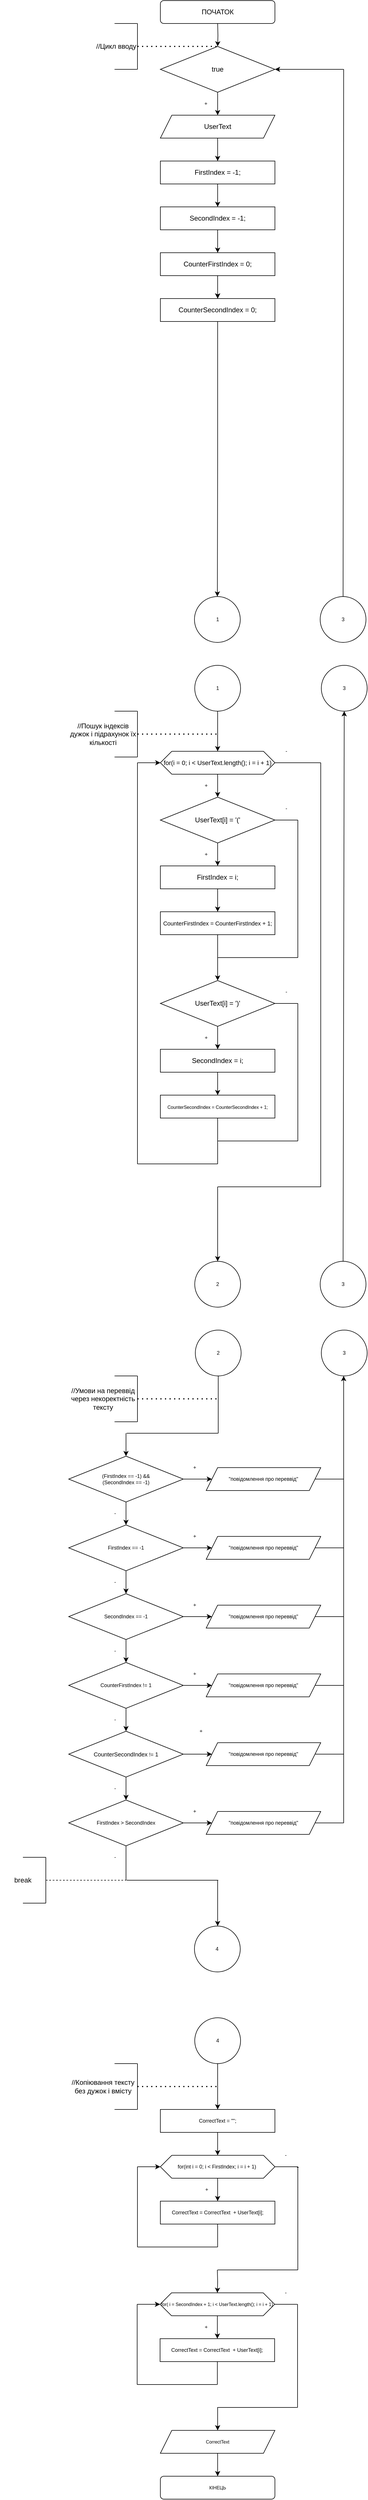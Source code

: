 <mxfile version="16.5.1" type="device"><diagram id="2DcwDWi0Gonq0ludlx7i" name="Страница 1"><mxGraphModel dx="868" dy="563" grid="1" gridSize="10" guides="1" tooltips="1" connect="1" arrows="1" fold="1" page="1" pageScale="1" pageWidth="827" pageHeight="1169" math="0" shadow="0"><root><mxCell id="0"/><mxCell id="1" parent="0"/><mxCell id="4tdHsgJ8GFtYITXB9v4d-1" value="ПОЧАТОК" style="rounded=1;whiteSpace=wrap;html=1;" parent="1" vertex="1"><mxGeometry x="320" y="40" width="200" height="40" as="geometry"/></mxCell><mxCell id="4tdHsgJ8GFtYITXB9v4d-15" value="" style="edgeStyle=orthogonalEdgeStyle;rounded=0;orthogonalLoop=1;jettySize=auto;html=1;" parent="1" source="4tdHsgJ8GFtYITXB9v4d-12" target="4tdHsgJ8GFtYITXB9v4d-14" edge="1"><mxGeometry relative="1" as="geometry"/></mxCell><mxCell id="4tdHsgJ8GFtYITXB9v4d-12" value="true" style="rhombus;whiteSpace=wrap;html=1;" parent="1" vertex="1"><mxGeometry x="320" y="120" width="200" height="80" as="geometry"/></mxCell><mxCell id="4tdHsgJ8GFtYITXB9v4d-23" value="" style="edgeStyle=orthogonalEdgeStyle;rounded=0;orthogonalLoop=1;jettySize=auto;html=1;" parent="1" source="4tdHsgJ8GFtYITXB9v4d-14" target="4tdHsgJ8GFtYITXB9v4d-17" edge="1"><mxGeometry relative="1" as="geometry"/></mxCell><mxCell id="4tdHsgJ8GFtYITXB9v4d-14" value="UserText" style="shape=parallelogram;perimeter=parallelogramPerimeter;whiteSpace=wrap;html=1;fixedSize=1;" parent="1" vertex="1"><mxGeometry x="320" y="240" width="200" height="40" as="geometry"/></mxCell><mxCell id="4tdHsgJ8GFtYITXB9v4d-16" value="" style="edgeStyle=orthogonalEdgeStyle;rounded=0;orthogonalLoop=1;jettySize=auto;html=1;" parent="1" source="4tdHsgJ8GFtYITXB9v4d-17" target="4tdHsgJ8GFtYITXB9v4d-19" edge="1"><mxGeometry relative="1" as="geometry"/></mxCell><mxCell id="4tdHsgJ8GFtYITXB9v4d-17" value="FirstIndex = -1;" style="rounded=0;whiteSpace=wrap;html=1;" parent="1" vertex="1"><mxGeometry x="320" y="320" width="200" height="40" as="geometry"/></mxCell><mxCell id="4tdHsgJ8GFtYITXB9v4d-18" value="" style="edgeStyle=orthogonalEdgeStyle;rounded=0;orthogonalLoop=1;jettySize=auto;html=1;" parent="1" source="4tdHsgJ8GFtYITXB9v4d-19" target="4tdHsgJ8GFtYITXB9v4d-21" edge="1"><mxGeometry relative="1" as="geometry"/></mxCell><mxCell id="4tdHsgJ8GFtYITXB9v4d-19" value="SecondIndex = -1;" style="rounded=0;whiteSpace=wrap;html=1;" parent="1" vertex="1"><mxGeometry x="320" y="400" width="200" height="40" as="geometry"/></mxCell><mxCell id="4tdHsgJ8GFtYITXB9v4d-20" value="" style="edgeStyle=orthogonalEdgeStyle;rounded=0;orthogonalLoop=1;jettySize=auto;html=1;" parent="1" source="4tdHsgJ8GFtYITXB9v4d-21" target="4tdHsgJ8GFtYITXB9v4d-22" edge="1"><mxGeometry relative="1" as="geometry"/></mxCell><mxCell id="4tdHsgJ8GFtYITXB9v4d-94" value="" style="edgeStyle=orthogonalEdgeStyle;rounded=0;orthogonalLoop=1;jettySize=auto;html=1;fontSize=9;" parent="1" source="4tdHsgJ8GFtYITXB9v4d-21" target="4tdHsgJ8GFtYITXB9v4d-22" edge="1"><mxGeometry relative="1" as="geometry"/></mxCell><mxCell id="4tdHsgJ8GFtYITXB9v4d-21" value="CounterFirstIndex = 0;" style="rounded=0;whiteSpace=wrap;html=1;" parent="1" vertex="1"><mxGeometry x="320" y="480" width="200" height="40" as="geometry"/></mxCell><mxCell id="4tdHsgJ8GFtYITXB9v4d-95" value="" style="edgeStyle=orthogonalEdgeStyle;rounded=0;orthogonalLoop=1;jettySize=auto;html=1;fontSize=9;" parent="1" source="4tdHsgJ8GFtYITXB9v4d-22" target="4tdHsgJ8GFtYITXB9v4d-93" edge="1"><mxGeometry relative="1" as="geometry"/></mxCell><mxCell id="4tdHsgJ8GFtYITXB9v4d-22" value="CounterSecondIndex = 0;" style="rounded=0;whiteSpace=wrap;html=1;" parent="1" vertex="1"><mxGeometry x="320" y="560" width="200" height="40" as="geometry"/></mxCell><mxCell id="4tdHsgJ8GFtYITXB9v4d-27" value="" style="edgeStyle=orthogonalEdgeStyle;rounded=0;orthogonalLoop=1;jettySize=auto;html=1;" parent="1" source="4tdHsgJ8GFtYITXB9v4d-24" target="4tdHsgJ8GFtYITXB9v4d-25" edge="1"><mxGeometry relative="1" as="geometry"/></mxCell><mxCell id="4tdHsgJ8GFtYITXB9v4d-24" value="&lt;font style=&quot;font-size: 11px&quot;&gt;for(i = 0; i &amp;lt; UserText.length(); i = i + 1)&lt;/font&gt;" style="shape=hexagon;perimeter=hexagonPerimeter2;whiteSpace=wrap;html=1;fixedSize=1;" parent="1" vertex="1"><mxGeometry x="320" y="1350" width="200" height="40" as="geometry"/></mxCell><mxCell id="4tdHsgJ8GFtYITXB9v4d-31" value="" style="edgeStyle=orthogonalEdgeStyle;rounded=0;orthogonalLoop=1;jettySize=auto;html=1;" parent="1" source="4tdHsgJ8GFtYITXB9v4d-25" target="4tdHsgJ8GFtYITXB9v4d-30" edge="1"><mxGeometry relative="1" as="geometry"/></mxCell><mxCell id="4tdHsgJ8GFtYITXB9v4d-25" value="UserText[i] = '('" style="rhombus;whiteSpace=wrap;html=1;" parent="1" vertex="1"><mxGeometry x="320" y="1430" width="200" height="80" as="geometry"/></mxCell><mxCell id="4tdHsgJ8GFtYITXB9v4d-33" value="" style="edgeStyle=orthogonalEdgeStyle;rounded=0;orthogonalLoop=1;jettySize=auto;html=1;fontSize=10;" parent="1" source="4tdHsgJ8GFtYITXB9v4d-30" target="4tdHsgJ8GFtYITXB9v4d-32" edge="1"><mxGeometry relative="1" as="geometry"/></mxCell><mxCell id="4tdHsgJ8GFtYITXB9v4d-30" value="FirstIndex = i;" style="rounded=0;whiteSpace=wrap;html=1;" parent="1" vertex="1"><mxGeometry x="320" y="1550" width="200" height="40" as="geometry"/></mxCell><mxCell id="4tdHsgJ8GFtYITXB9v4d-35" value="" style="edgeStyle=orthogonalEdgeStyle;rounded=0;orthogonalLoop=1;jettySize=auto;html=1;fontSize=10;" parent="1" source="4tdHsgJ8GFtYITXB9v4d-32" target="4tdHsgJ8GFtYITXB9v4d-34" edge="1"><mxGeometry relative="1" as="geometry"/></mxCell><mxCell id="4tdHsgJ8GFtYITXB9v4d-32" value="&lt;font style=&quot;font-size: 10px&quot;&gt;&lt;span&gt;CounterFirstIndex =&amp;nbsp;&lt;/span&gt;CounterFirstIndex + 1;&lt;/font&gt;" style="rounded=0;whiteSpace=wrap;html=1;" parent="1" vertex="1"><mxGeometry x="320" y="1630" width="200" height="40" as="geometry"/></mxCell><mxCell id="4tdHsgJ8GFtYITXB9v4d-40" value="" style="edgeStyle=orthogonalEdgeStyle;rounded=0;orthogonalLoop=1;jettySize=auto;html=1;fontSize=10;" parent="1" source="4tdHsgJ8GFtYITXB9v4d-34" target="4tdHsgJ8GFtYITXB9v4d-37" edge="1"><mxGeometry relative="1" as="geometry"/></mxCell><mxCell id="4tdHsgJ8GFtYITXB9v4d-34" value="&lt;span style=&quot;font-size: 12px&quot;&gt;UserText[i] = ')'&lt;/span&gt;" style="rhombus;whiteSpace=wrap;html=1;fontSize=10;" parent="1" vertex="1"><mxGeometry x="320" y="1750" width="200" height="80" as="geometry"/></mxCell><mxCell id="4tdHsgJ8GFtYITXB9v4d-36" value="" style="edgeStyle=orthogonalEdgeStyle;rounded=0;orthogonalLoop=1;jettySize=auto;html=1;fontSize=10;" parent="1" source="4tdHsgJ8GFtYITXB9v4d-37" target="4tdHsgJ8GFtYITXB9v4d-38" edge="1"><mxGeometry relative="1" as="geometry"/></mxCell><mxCell id="4tdHsgJ8GFtYITXB9v4d-37" value="SecondIndex = i;" style="rounded=0;whiteSpace=wrap;html=1;" parent="1" vertex="1"><mxGeometry x="320" y="1870" width="200" height="40" as="geometry"/></mxCell><mxCell id="4tdHsgJ8GFtYITXB9v4d-38" value="&lt;font style=&quot;font-size: 8px&quot;&gt;&lt;span&gt;Counter&lt;/span&gt;&lt;span&gt;Second&lt;/span&gt;&lt;span&gt;Index =&amp;nbsp;&lt;/span&gt;CounterSecondIndex&amp;nbsp;+ 1;&lt;/font&gt;" style="rounded=0;whiteSpace=wrap;html=1;" parent="1" vertex="1"><mxGeometry x="320" y="1950" width="200" height="40" as="geometry"/></mxCell><mxCell id="4tdHsgJ8GFtYITXB9v4d-41" value="" style="endArrow=none;html=1;rounded=0;fontSize=9;entryX=0.5;entryY=1;entryDx=0;entryDy=0;" parent="1" target="4tdHsgJ8GFtYITXB9v4d-38" edge="1"><mxGeometry width="50" height="50" relative="1" as="geometry"><mxPoint x="420" y="2070" as="sourcePoint"/><mxPoint x="450" y="2050" as="targetPoint"/></mxGeometry></mxCell><mxCell id="4tdHsgJ8GFtYITXB9v4d-42" value="" style="endArrow=none;html=1;rounded=0;fontSize=9;" parent="1" edge="1"><mxGeometry width="50" height="50" relative="1" as="geometry"><mxPoint x="280" y="2070" as="sourcePoint"/><mxPoint x="420" y="2070" as="targetPoint"/></mxGeometry></mxCell><mxCell id="4tdHsgJ8GFtYITXB9v4d-43" value="" style="endArrow=none;html=1;rounded=0;fontSize=9;" parent="1" edge="1"><mxGeometry width="50" height="50" relative="1" as="geometry"><mxPoint x="280" y="2070" as="sourcePoint"/><mxPoint x="280" y="1370" as="targetPoint"/></mxGeometry></mxCell><mxCell id="4tdHsgJ8GFtYITXB9v4d-44" value="" style="endArrow=classic;html=1;rounded=0;fontSize=9;" parent="1" target="4tdHsgJ8GFtYITXB9v4d-24" edge="1"><mxGeometry width="50" height="50" relative="1" as="geometry"><mxPoint x="280" y="1370" as="sourcePoint"/><mxPoint x="330" y="1320" as="targetPoint"/></mxGeometry></mxCell><mxCell id="4tdHsgJ8GFtYITXB9v4d-45" value="" style="endArrow=none;html=1;rounded=0;fontSize=9;exitX=1;exitY=0.5;exitDx=0;exitDy=0;" parent="1" source="4tdHsgJ8GFtYITXB9v4d-34" edge="1"><mxGeometry width="50" height="50" relative="1" as="geometry"><mxPoint x="590" y="1790" as="sourcePoint"/><mxPoint x="560" y="1790" as="targetPoint"/></mxGeometry></mxCell><mxCell id="4tdHsgJ8GFtYITXB9v4d-46" value="" style="endArrow=none;html=1;rounded=0;fontSize=9;exitX=1;exitY=0.5;exitDx=0;exitDy=0;" parent="1" source="4tdHsgJ8GFtYITXB9v4d-25" edge="1"><mxGeometry width="50" height="50" relative="1" as="geometry"><mxPoint x="540" y="1510" as="sourcePoint"/><mxPoint x="560" y="1470" as="targetPoint"/></mxGeometry></mxCell><mxCell id="4tdHsgJ8GFtYITXB9v4d-47" value="" style="endArrow=none;html=1;rounded=0;fontSize=9;" parent="1" edge="1"><mxGeometry width="50" height="50" relative="1" as="geometry"><mxPoint x="420" y="1710" as="sourcePoint"/><mxPoint x="560" y="1710" as="targetPoint"/></mxGeometry></mxCell><mxCell id="4tdHsgJ8GFtYITXB9v4d-48" value="" style="endArrow=none;html=1;rounded=0;fontSize=9;" parent="1" edge="1"><mxGeometry width="50" height="50" relative="1" as="geometry"><mxPoint x="560" y="1710" as="sourcePoint"/><mxPoint x="560" y="1470" as="targetPoint"/></mxGeometry></mxCell><mxCell id="4tdHsgJ8GFtYITXB9v4d-49" value="" style="endArrow=none;html=1;rounded=0;fontSize=9;" parent="1" edge="1"><mxGeometry width="50" height="50" relative="1" as="geometry"><mxPoint x="420" y="2030" as="sourcePoint"/><mxPoint x="560" y="2030" as="targetPoint"/></mxGeometry></mxCell><mxCell id="4tdHsgJ8GFtYITXB9v4d-50" value="" style="endArrow=none;html=1;rounded=0;fontSize=9;" parent="1" edge="1"><mxGeometry width="50" height="50" relative="1" as="geometry"><mxPoint x="560" y="2030" as="sourcePoint"/><mxPoint x="560" y="1790" as="targetPoint"/></mxGeometry></mxCell><mxCell id="4tdHsgJ8GFtYITXB9v4d-51" value="" style="endArrow=none;html=1;rounded=0;fontSize=9;exitX=1;exitY=0.5;exitDx=0;exitDy=0;" parent="1" source="4tdHsgJ8GFtYITXB9v4d-24" edge="1"><mxGeometry width="50" height="50" relative="1" as="geometry"><mxPoint x="560" y="1400" as="sourcePoint"/><mxPoint x="600" y="1370" as="targetPoint"/></mxGeometry></mxCell><mxCell id="4tdHsgJ8GFtYITXB9v4d-52" value="" style="endArrow=none;html=1;rounded=0;fontSize=9;" parent="1" edge="1"><mxGeometry width="50" height="50" relative="1" as="geometry"><mxPoint x="600" y="2110" as="sourcePoint"/><mxPoint x="600" y="1370" as="targetPoint"/></mxGeometry></mxCell><mxCell id="4tdHsgJ8GFtYITXB9v4d-53" value="" style="endArrow=none;html=1;rounded=0;fontSize=9;" parent="1" edge="1"><mxGeometry width="50" height="50" relative="1" as="geometry"><mxPoint x="420" y="2110" as="sourcePoint"/><mxPoint x="600" y="2110" as="targetPoint"/></mxGeometry></mxCell><mxCell id="4tdHsgJ8GFtYITXB9v4d-54" value="" style="endArrow=classic;html=1;rounded=0;fontSize=9;" parent="1" edge="1"><mxGeometry width="50" height="50" relative="1" as="geometry"><mxPoint x="260" y="2540" as="sourcePoint"/><mxPoint x="260" y="2580" as="targetPoint"/></mxGeometry></mxCell><mxCell id="4tdHsgJ8GFtYITXB9v4d-57" value="" style="edgeStyle=orthogonalEdgeStyle;rounded=0;orthogonalLoop=1;jettySize=auto;html=1;fontSize=9;" parent="1" source="4tdHsgJ8GFtYITXB9v4d-55" target="4tdHsgJ8GFtYITXB9v4d-56" edge="1"><mxGeometry relative="1" as="geometry"/></mxCell><mxCell id="4tdHsgJ8GFtYITXB9v4d-73" value="" style="edgeStyle=orthogonalEdgeStyle;rounded=0;orthogonalLoop=1;jettySize=auto;html=1;fontSize=9;" parent="1" source="4tdHsgJ8GFtYITXB9v4d-55" target="4tdHsgJ8GFtYITXB9v4d-64" edge="1"><mxGeometry relative="1" as="geometry"/></mxCell><mxCell id="4tdHsgJ8GFtYITXB9v4d-55" value="(FirstIndex == -1) &amp;amp;&amp;amp;&lt;br&gt;(SecondIndex == -1)" style="rhombus;whiteSpace=wrap;html=1;fontSize=9;" parent="1" vertex="1"><mxGeometry x="160" y="2580" width="200" height="80" as="geometry"/></mxCell><mxCell id="4tdHsgJ8GFtYITXB9v4d-59" value="" style="edgeStyle=orthogonalEdgeStyle;rounded=0;orthogonalLoop=1;jettySize=auto;html=1;fontSize=9;" parent="1" source="4tdHsgJ8GFtYITXB9v4d-56" target="4tdHsgJ8GFtYITXB9v4d-58" edge="1"><mxGeometry relative="1" as="geometry"/></mxCell><mxCell id="4tdHsgJ8GFtYITXB9v4d-72" value="" style="edgeStyle=orthogonalEdgeStyle;rounded=0;orthogonalLoop=1;jettySize=auto;html=1;fontSize=9;" parent="1" source="4tdHsgJ8GFtYITXB9v4d-56" target="4tdHsgJ8GFtYITXB9v4d-65" edge="1"><mxGeometry relative="1" as="geometry"/></mxCell><mxCell id="4tdHsgJ8GFtYITXB9v4d-56" value="FirstIndex == -1" style="rhombus;whiteSpace=wrap;html=1;fontSize=9;" parent="1" vertex="1"><mxGeometry x="160" y="2700" width="200" height="80" as="geometry"/></mxCell><mxCell id="4tdHsgJ8GFtYITXB9v4d-61" value="" style="edgeStyle=orthogonalEdgeStyle;rounded=0;orthogonalLoop=1;jettySize=auto;html=1;fontSize=9;" parent="1" source="4tdHsgJ8GFtYITXB9v4d-58" target="4tdHsgJ8GFtYITXB9v4d-60" edge="1"><mxGeometry relative="1" as="geometry"/></mxCell><mxCell id="4tdHsgJ8GFtYITXB9v4d-71" value="" style="edgeStyle=orthogonalEdgeStyle;rounded=0;orthogonalLoop=1;jettySize=auto;html=1;fontSize=9;" parent="1" source="4tdHsgJ8GFtYITXB9v4d-58" target="4tdHsgJ8GFtYITXB9v4d-66" edge="1"><mxGeometry relative="1" as="geometry"/></mxCell><mxCell id="4tdHsgJ8GFtYITXB9v4d-58" value="SecondIndex == -1" style="rhombus;whiteSpace=wrap;html=1;fontSize=9;" parent="1" vertex="1"><mxGeometry x="160" y="2820" width="200" height="80" as="geometry"/></mxCell><mxCell id="4tdHsgJ8GFtYITXB9v4d-63" value="" style="edgeStyle=orthogonalEdgeStyle;rounded=0;orthogonalLoop=1;jettySize=auto;html=1;fontSize=9;" parent="1" source="4tdHsgJ8GFtYITXB9v4d-60" target="4tdHsgJ8GFtYITXB9v4d-62" edge="1"><mxGeometry relative="1" as="geometry"/></mxCell><mxCell id="4tdHsgJ8GFtYITXB9v4d-70" value="" style="edgeStyle=orthogonalEdgeStyle;rounded=0;orthogonalLoop=1;jettySize=auto;html=1;fontSize=9;" parent="1" source="4tdHsgJ8GFtYITXB9v4d-60" target="4tdHsgJ8GFtYITXB9v4d-67" edge="1"><mxGeometry relative="1" as="geometry"/></mxCell><mxCell id="4tdHsgJ8GFtYITXB9v4d-60" value="CounterFirstIndex != 1" style="rhombus;whiteSpace=wrap;html=1;fontSize=9;" parent="1" vertex="1"><mxGeometry x="160" y="2940" width="200" height="80" as="geometry"/></mxCell><mxCell id="4tdHsgJ8GFtYITXB9v4d-69" value="" style="edgeStyle=orthogonalEdgeStyle;rounded=0;orthogonalLoop=1;jettySize=auto;html=1;fontSize=9;" parent="1" source="4tdHsgJ8GFtYITXB9v4d-62" target="4tdHsgJ8GFtYITXB9v4d-68" edge="1"><mxGeometry relative="1" as="geometry"/></mxCell><mxCell id="4tdHsgJ8GFtYITXB9v4d-166" value="" style="edgeStyle=orthogonalEdgeStyle;rounded=0;orthogonalLoop=1;jettySize=auto;html=1;fontSize=8;" parent="1" source="4tdHsgJ8GFtYITXB9v4d-62" target="4tdHsgJ8GFtYITXB9v4d-159" edge="1"><mxGeometry relative="1" as="geometry"/></mxCell><mxCell id="4tdHsgJ8GFtYITXB9v4d-62" value="&lt;font style=&quot;font-size: 10px&quot;&gt;CounterSecondIndex&amp;nbsp;&lt;span style=&quot;font-size: 9px&quot;&gt;!=&lt;/span&gt;&amp;nbsp;1&lt;/font&gt;" style="rhombus;whiteSpace=wrap;html=1;fontSize=9;" parent="1" vertex="1"><mxGeometry x="160" y="3060" width="200" height="80" as="geometry"/></mxCell><mxCell id="4tdHsgJ8GFtYITXB9v4d-64" value="&quot;повідомлення про переввід&quot;" style="shape=parallelogram;perimeter=parallelogramPerimeter;whiteSpace=wrap;html=1;fixedSize=1;fontSize=9;" parent="1" vertex="1"><mxGeometry x="400" y="2600" width="200" height="40" as="geometry"/></mxCell><mxCell id="4tdHsgJ8GFtYITXB9v4d-65" value="&quot;повідомлення про переввід&quot;" style="shape=parallelogram;perimeter=parallelogramPerimeter;whiteSpace=wrap;html=1;fixedSize=1;fontSize=9;" parent="1" vertex="1"><mxGeometry x="400" y="2720" width="200" height="40" as="geometry"/></mxCell><mxCell id="4tdHsgJ8GFtYITXB9v4d-66" value="&quot;повідомлення про переввід&quot;" style="shape=parallelogram;perimeter=parallelogramPerimeter;whiteSpace=wrap;html=1;fixedSize=1;fontSize=9;" parent="1" vertex="1"><mxGeometry x="400" y="2840" width="200" height="40" as="geometry"/></mxCell><mxCell id="4tdHsgJ8GFtYITXB9v4d-67" value="&quot;повідомлення про переввід&quot;" style="shape=parallelogram;perimeter=parallelogramPerimeter;whiteSpace=wrap;html=1;fixedSize=1;fontSize=9;" parent="1" vertex="1"><mxGeometry x="400" y="2960" width="200" height="40" as="geometry"/></mxCell><mxCell id="4tdHsgJ8GFtYITXB9v4d-68" value="&quot;повідомлення про переввід&quot;" style="shape=parallelogram;perimeter=parallelogramPerimeter;whiteSpace=wrap;html=1;fixedSize=1;fontSize=9;" parent="1" vertex="1"><mxGeometry x="400" y="3080" width="200" height="40" as="geometry"/></mxCell><mxCell id="4tdHsgJ8GFtYITXB9v4d-74" value="" style="endArrow=none;html=1;rounded=0;fontSize=9;exitX=1;exitY=0.5;exitDx=0;exitDy=0;" parent="1" source="4tdHsgJ8GFtYITXB9v4d-64" edge="1"><mxGeometry width="50" height="50" relative="1" as="geometry"><mxPoint x="680" y="2650" as="sourcePoint"/><mxPoint x="640" y="2620" as="targetPoint"/></mxGeometry></mxCell><mxCell id="4tdHsgJ8GFtYITXB9v4d-75" value="" style="endArrow=none;html=1;rounded=0;fontSize=9;exitX=1;exitY=0.5;exitDx=0;exitDy=0;" parent="1" source="4tdHsgJ8GFtYITXB9v4d-65" edge="1"><mxGeometry width="50" height="50" relative="1" as="geometry"><mxPoint x="620" y="2800" as="sourcePoint"/><mxPoint x="640" y="2740" as="targetPoint"/></mxGeometry></mxCell><mxCell id="4tdHsgJ8GFtYITXB9v4d-76" value="" style="endArrow=none;html=1;rounded=0;fontSize=9;exitX=1;exitY=0.5;exitDx=0;exitDy=0;" parent="1" source="4tdHsgJ8GFtYITXB9v4d-66" edge="1"><mxGeometry width="50" height="50" relative="1" as="geometry"><mxPoint x="680" y="2910" as="sourcePoint"/><mxPoint x="640" y="2860" as="targetPoint"/></mxGeometry></mxCell><mxCell id="4tdHsgJ8GFtYITXB9v4d-77" value="" style="endArrow=none;html=1;rounded=0;fontSize=9;exitX=1;exitY=0.5;exitDx=0;exitDy=0;" parent="1" source="4tdHsgJ8GFtYITXB9v4d-67" edge="1"><mxGeometry width="50" height="50" relative="1" as="geometry"><mxPoint x="660" y="3020" as="sourcePoint"/><mxPoint x="640" y="2980" as="targetPoint"/></mxGeometry></mxCell><mxCell id="4tdHsgJ8GFtYITXB9v4d-78" value="" style="endArrow=none;html=1;rounded=0;fontSize=9;exitX=1;exitY=0.5;exitDx=0;exitDy=0;" parent="1" source="4tdHsgJ8GFtYITXB9v4d-68" edge="1"><mxGeometry width="50" height="50" relative="1" as="geometry"><mxPoint x="610" y="3120" as="sourcePoint"/><mxPoint x="640" y="3100" as="targetPoint"/></mxGeometry></mxCell><mxCell id="4tdHsgJ8GFtYITXB9v4d-80" value="" style="endArrow=classic;html=1;rounded=0;fontSize=9;endFill=1;" parent="1" edge="1"><mxGeometry width="50" height="50" relative="1" as="geometry"><mxPoint x="640" y="3220" as="sourcePoint"/><mxPoint x="640" y="2440" as="targetPoint"/></mxGeometry></mxCell><mxCell id="4tdHsgJ8GFtYITXB9v4d-81" value="+" style="text;html=1;strokeColor=none;fillColor=none;align=center;verticalAlign=middle;whiteSpace=wrap;rounded=0;fontSize=9;" parent="1" vertex="1"><mxGeometry x="380" y="1510" width="40" height="40" as="geometry"/></mxCell><mxCell id="4tdHsgJ8GFtYITXB9v4d-82" value="+" style="text;html=1;strokeColor=none;fillColor=none;align=center;verticalAlign=middle;whiteSpace=wrap;rounded=0;fontSize=9;" parent="1" vertex="1"><mxGeometry x="380" y="1830" width="40" height="40" as="geometry"/></mxCell><mxCell id="4tdHsgJ8GFtYITXB9v4d-83" value="-" style="text;html=1;strokeColor=none;fillColor=none;align=center;verticalAlign=middle;whiteSpace=wrap;rounded=0;fontSize=9;" parent="1" vertex="1"><mxGeometry x="520" y="1430" width="40" height="40" as="geometry"/></mxCell><mxCell id="4tdHsgJ8GFtYITXB9v4d-84" value="-" style="text;html=1;strokeColor=none;fillColor=none;align=center;verticalAlign=middle;whiteSpace=wrap;rounded=0;fontSize=9;" parent="1" vertex="1"><mxGeometry x="520" y="1750" width="40" height="40" as="geometry"/></mxCell><mxCell id="4tdHsgJ8GFtYITXB9v4d-85" value="-" style="text;html=1;strokeColor=none;fillColor=none;align=center;verticalAlign=middle;whiteSpace=wrap;rounded=0;fontSize=9;" parent="1" vertex="1"><mxGeometry x="520" y="1330" width="40" height="40" as="geometry"/></mxCell><mxCell id="4tdHsgJ8GFtYITXB9v4d-86" value="+" style="text;html=1;strokeColor=none;fillColor=none;align=center;verticalAlign=middle;whiteSpace=wrap;rounded=0;fontSize=9;" parent="1" vertex="1"><mxGeometry x="380" y="1390" width="40" height="40" as="geometry"/></mxCell><mxCell id="4tdHsgJ8GFtYITXB9v4d-91" value="" style="edgeStyle=orthogonalEdgeStyle;rounded=0;orthogonalLoop=1;jettySize=auto;html=1;fontSize=9;" parent="1" target="4tdHsgJ8GFtYITXB9v4d-12" edge="1"><mxGeometry relative="1" as="geometry"><mxPoint x="420" y="80" as="sourcePoint"/></mxGeometry></mxCell><mxCell id="4tdHsgJ8GFtYITXB9v4d-93" value="1" style="ellipse;whiteSpace=wrap;html=1;aspect=fixed;fontSize=9;" parent="1" vertex="1"><mxGeometry x="379.5" y="1080" width="80" height="80" as="geometry"/></mxCell><mxCell id="4tdHsgJ8GFtYITXB9v4d-97" value="" style="edgeStyle=orthogonalEdgeStyle;rounded=0;orthogonalLoop=1;jettySize=auto;html=1;fontSize=9;" parent="1" source="4tdHsgJ8GFtYITXB9v4d-96" target="4tdHsgJ8GFtYITXB9v4d-24" edge="1"><mxGeometry relative="1" as="geometry"/></mxCell><mxCell id="4tdHsgJ8GFtYITXB9v4d-96" value="1" style="ellipse;whiteSpace=wrap;html=1;aspect=fixed;fontSize=9;" parent="1" vertex="1"><mxGeometry x="380" y="1200" width="80" height="80" as="geometry"/></mxCell><mxCell id="4tdHsgJ8GFtYITXB9v4d-99" value="" style="endArrow=classic;html=1;rounded=0;fontSize=9;entryX=0.5;entryY=0;entryDx=0;entryDy=0;" parent="1" target="4tdHsgJ8GFtYITXB9v4d-100" edge="1"><mxGeometry width="50" height="50" relative="1" as="geometry"><mxPoint x="420" y="2110" as="sourcePoint"/><mxPoint x="420" y="2200" as="targetPoint"/></mxGeometry></mxCell><mxCell id="4tdHsgJ8GFtYITXB9v4d-100" value="2" style="ellipse;whiteSpace=wrap;html=1;aspect=fixed;fontSize=9;" parent="1" vertex="1"><mxGeometry x="380" y="2240" width="80" height="80" as="geometry"/></mxCell><mxCell id="4tdHsgJ8GFtYITXB9v4d-101" value="" style="endArrow=none;html=1;rounded=0;fontSize=9;" parent="1" edge="1"><mxGeometry width="50" height="50" relative="1" as="geometry"><mxPoint x="261" y="2540" as="sourcePoint"/><mxPoint x="421" y="2540" as="targetPoint"/></mxGeometry></mxCell><mxCell id="4tdHsgJ8GFtYITXB9v4d-102" value="2" style="ellipse;whiteSpace=wrap;html=1;aspect=fixed;fontSize=9;" parent="1" vertex="1"><mxGeometry x="381" y="2360" width="80" height="80" as="geometry"/></mxCell><mxCell id="4tdHsgJ8GFtYITXB9v4d-103" value="" style="endArrow=none;html=1;rounded=0;fontSize=9;entryX=0.5;entryY=1;entryDx=0;entryDy=0;" parent="1" target="4tdHsgJ8GFtYITXB9v4d-102" edge="1"><mxGeometry width="50" height="50" relative="1" as="geometry"><mxPoint x="421" y="2540" as="sourcePoint"/><mxPoint x="631" y="2430" as="targetPoint"/></mxGeometry></mxCell><mxCell id="4tdHsgJ8GFtYITXB9v4d-105" value="" style="endArrow=none;html=1;rounded=0;fontSize=9;" parent="1" edge="1"><mxGeometry width="50" height="50" relative="1" as="geometry"><mxPoint x="261" y="3320" as="sourcePoint"/><mxPoint x="421" y="3320" as="targetPoint"/></mxGeometry></mxCell><mxCell id="4tdHsgJ8GFtYITXB9v4d-110" value="3" style="ellipse;whiteSpace=wrap;html=1;aspect=fixed;fontSize=9;" parent="1" vertex="1"><mxGeometry x="601" y="2360" width="80" height="80" as="geometry"/></mxCell><mxCell id="4tdHsgJ8GFtYITXB9v4d-111" value="3" style="ellipse;whiteSpace=wrap;html=1;aspect=fixed;fontSize=9;" parent="1" vertex="1"><mxGeometry x="599" y="2240" width="80" height="80" as="geometry"/></mxCell><mxCell id="4tdHsgJ8GFtYITXB9v4d-112" value="" style="endArrow=classic;html=1;rounded=0;fontSize=9;exitX=0.5;exitY=0;exitDx=0;exitDy=0;endFill=1;entryX=0.5;entryY=1;entryDx=0;entryDy=0;" parent="1" source="4tdHsgJ8GFtYITXB9v4d-111" target="4tdHsgJ8GFtYITXB9v4d-113" edge="1"><mxGeometry width="50" height="50" relative="1" as="geometry"><mxPoint x="640" y="2190" as="sourcePoint"/><mxPoint x="640" y="1270" as="targetPoint"/></mxGeometry></mxCell><mxCell id="4tdHsgJ8GFtYITXB9v4d-113" value="3" style="ellipse;whiteSpace=wrap;html=1;aspect=fixed;fontSize=9;" parent="1" vertex="1"><mxGeometry x="601" y="1200" width="80" height="80" as="geometry"/></mxCell><mxCell id="4tdHsgJ8GFtYITXB9v4d-114" value="3" style="ellipse;whiteSpace=wrap;html=1;aspect=fixed;fontSize=9;" parent="1" vertex="1"><mxGeometry x="599" y="1080" width="80" height="80" as="geometry"/></mxCell><mxCell id="4tdHsgJ8GFtYITXB9v4d-115" value="" style="endArrow=none;html=1;rounded=0;fontSize=9;exitX=0.5;exitY=0;exitDx=0;exitDy=0;" parent="1" source="4tdHsgJ8GFtYITXB9v4d-114" edge="1"><mxGeometry width="50" height="50" relative="1" as="geometry"><mxPoint x="660" y="1350" as="sourcePoint"/><mxPoint x="640" y="160" as="targetPoint"/></mxGeometry></mxCell><mxCell id="4tdHsgJ8GFtYITXB9v4d-116" value="" style="endArrow=classic;html=1;rounded=0;fontSize=9;entryX=1;entryY=0.5;entryDx=0;entryDy=0;" parent="1" target="4tdHsgJ8GFtYITXB9v4d-12" edge="1"><mxGeometry width="50" height="50" relative="1" as="geometry"><mxPoint x="640" y="160" as="sourcePoint"/><mxPoint x="640" y="70" as="targetPoint"/></mxGeometry></mxCell><mxCell id="4tdHsgJ8GFtYITXB9v4d-117" value="+" style="text;html=1;strokeColor=none;fillColor=none;align=center;verticalAlign=middle;whiteSpace=wrap;rounded=0;fontSize=9;" parent="1" vertex="1"><mxGeometry x="380" y="200" width="39" height="40" as="geometry"/></mxCell><mxCell id="4tdHsgJ8GFtYITXB9v4d-118" value="" style="endArrow=classic;html=1;rounded=0;fontSize=9;" parent="1" edge="1"><mxGeometry width="50" height="50" relative="1" as="geometry"><mxPoint x="420" y="3320" as="sourcePoint"/><mxPoint x="420" y="3400" as="targetPoint"/></mxGeometry></mxCell><mxCell id="4tdHsgJ8GFtYITXB9v4d-134" value="" style="edgeStyle=orthogonalEdgeStyle;rounded=0;orthogonalLoop=1;jettySize=auto;html=1;fontSize=9;" parent="1" source="4tdHsgJ8GFtYITXB9v4d-119" target="4tdHsgJ8GFtYITXB9v4d-133" edge="1"><mxGeometry relative="1" as="geometry"/></mxCell><mxCell id="4tdHsgJ8GFtYITXB9v4d-119" value="CorrectText = &quot;&quot;;" style="rounded=0;whiteSpace=wrap;html=1;fontSize=9;" parent="1" vertex="1"><mxGeometry x="319.98" y="3720" width="200" height="40" as="geometry"/></mxCell><mxCell id="4tdHsgJ8GFtYITXB9v4d-120" value="4" style="ellipse;whiteSpace=wrap;html=1;aspect=fixed;fontSize=9;" parent="1" vertex="1"><mxGeometry x="379.48" y="3400" width="80" height="80" as="geometry"/></mxCell><mxCell id="4tdHsgJ8GFtYITXB9v4d-121" value="+" style="text;html=1;strokeColor=none;fillColor=none;align=center;verticalAlign=middle;whiteSpace=wrap;rounded=0;fontSize=9;" parent="1" vertex="1"><mxGeometry x="360" y="2700" width="40" height="40" as="geometry"/></mxCell><mxCell id="4tdHsgJ8GFtYITXB9v4d-122" value="+" style="text;html=1;strokeColor=none;fillColor=none;align=center;verticalAlign=middle;whiteSpace=wrap;rounded=0;fontSize=9;" parent="1" vertex="1"><mxGeometry x="360" y="2820" width="40" height="40" as="geometry"/></mxCell><mxCell id="4tdHsgJ8GFtYITXB9v4d-123" value="+" style="text;html=1;strokeColor=none;fillColor=none;align=center;verticalAlign=middle;whiteSpace=wrap;rounded=0;fontSize=9;" parent="1" vertex="1"><mxGeometry x="360" y="2940" width="40" height="40" as="geometry"/></mxCell><mxCell id="4tdHsgJ8GFtYITXB9v4d-124" value="+" style="text;html=1;strokeColor=none;fillColor=none;align=center;verticalAlign=middle;whiteSpace=wrap;rounded=0;fontSize=9;" parent="1" vertex="1"><mxGeometry x="371" y="3040" width="40" height="40" as="geometry"/></mxCell><mxCell id="4tdHsgJ8GFtYITXB9v4d-125" value="+" style="text;html=1;strokeColor=none;fillColor=none;align=center;verticalAlign=middle;whiteSpace=wrap;rounded=0;fontSize=9;" parent="1" vertex="1"><mxGeometry x="360" y="2580" width="40" height="40" as="geometry"/></mxCell><mxCell id="4tdHsgJ8GFtYITXB9v4d-126" value="-" style="text;html=1;strokeColor=none;fillColor=none;align=center;verticalAlign=middle;whiteSpace=wrap;rounded=0;fontSize=9;" parent="1" vertex="1"><mxGeometry x="221" y="2660" width="40" height="40" as="geometry"/></mxCell><mxCell id="4tdHsgJ8GFtYITXB9v4d-127" value="-" style="text;html=1;strokeColor=none;fillColor=none;align=center;verticalAlign=middle;whiteSpace=wrap;rounded=0;fontSize=9;" parent="1" vertex="1"><mxGeometry x="221" y="2780" width="40" height="40" as="geometry"/></mxCell><mxCell id="4tdHsgJ8GFtYITXB9v4d-128" value="-" style="text;html=1;strokeColor=none;fillColor=none;align=center;verticalAlign=middle;whiteSpace=wrap;rounded=0;fontSize=9;" parent="1" vertex="1"><mxGeometry x="221" y="2900" width="40" height="40" as="geometry"/></mxCell><mxCell id="4tdHsgJ8GFtYITXB9v4d-129" value="-" style="text;html=1;strokeColor=none;fillColor=none;align=center;verticalAlign=middle;whiteSpace=wrap;rounded=0;fontSize=9;" parent="1" vertex="1"><mxGeometry x="221" y="3020" width="40" height="40" as="geometry"/></mxCell><mxCell id="4tdHsgJ8GFtYITXB9v4d-130" value="-" style="text;html=1;strokeColor=none;fillColor=none;align=center;verticalAlign=middle;whiteSpace=wrap;rounded=0;fontSize=9;" parent="1" vertex="1"><mxGeometry x="221" y="3140" width="40" height="40" as="geometry"/></mxCell><mxCell id="4tdHsgJ8GFtYITXB9v4d-132" value="" style="edgeStyle=orthogonalEdgeStyle;rounded=0;orthogonalLoop=1;jettySize=auto;html=1;fontSize=9;" parent="1" source="4tdHsgJ8GFtYITXB9v4d-131" target="4tdHsgJ8GFtYITXB9v4d-119" edge="1"><mxGeometry relative="1" as="geometry"/></mxCell><mxCell id="4tdHsgJ8GFtYITXB9v4d-131" value="4" style="ellipse;whiteSpace=wrap;html=1;aspect=fixed;fontSize=9;" parent="1" vertex="1"><mxGeometry x="380" y="3560" width="80" height="80" as="geometry"/></mxCell><mxCell id="4tdHsgJ8GFtYITXB9v4d-136" value="" style="edgeStyle=orthogonalEdgeStyle;rounded=0;orthogonalLoop=1;jettySize=auto;html=1;fontSize=9;" parent="1" source="4tdHsgJ8GFtYITXB9v4d-133" target="4tdHsgJ8GFtYITXB9v4d-135" edge="1"><mxGeometry relative="1" as="geometry"/></mxCell><mxCell id="4tdHsgJ8GFtYITXB9v4d-133" value="for(int i = 0; i &amp;lt; FirstIndex; i = i + 1)&amp;nbsp;" style="shape=hexagon;perimeter=hexagonPerimeter2;whiteSpace=wrap;html=1;fixedSize=1;fontSize=9;" parent="1" vertex="1"><mxGeometry x="319.98" y="3800" width="200" height="40" as="geometry"/></mxCell><mxCell id="4tdHsgJ8GFtYITXB9v4d-135" value="CorrectText = CorrectText&amp;nbsp; + UserText[i];" style="rounded=0;whiteSpace=wrap;html=1;fontSize=9;" parent="1" vertex="1"><mxGeometry x="319.98" y="3880" width="200" height="40" as="geometry"/></mxCell><mxCell id="4tdHsgJ8GFtYITXB9v4d-137" value="" style="endArrow=none;html=1;rounded=0;fontSize=9;entryX=0.5;entryY=1;entryDx=0;entryDy=0;" parent="1" target="4tdHsgJ8GFtYITXB9v4d-135" edge="1"><mxGeometry width="50" height="50" relative="1" as="geometry"><mxPoint x="419.98" y="3960" as="sourcePoint"/><mxPoint x="369.98" y="3960" as="targetPoint"/></mxGeometry></mxCell><mxCell id="4tdHsgJ8GFtYITXB9v4d-138" value="" style="endArrow=none;html=1;rounded=0;fontSize=9;" parent="1" edge="1"><mxGeometry width="50" height="50" relative="1" as="geometry"><mxPoint x="279.98" y="3960" as="sourcePoint"/><mxPoint x="419.98" y="3960" as="targetPoint"/></mxGeometry></mxCell><mxCell id="4tdHsgJ8GFtYITXB9v4d-139" value="" style="endArrow=none;html=1;rounded=0;fontSize=9;" parent="1" edge="1"><mxGeometry width="50" height="50" relative="1" as="geometry"><mxPoint x="279.98" y="3960" as="sourcePoint"/><mxPoint x="279.98" y="3820" as="targetPoint"/></mxGeometry></mxCell><mxCell id="4tdHsgJ8GFtYITXB9v4d-140" value="" style="endArrow=classic;html=1;rounded=0;fontSize=9;entryX=0;entryY=0.5;entryDx=0;entryDy=0;" parent="1" target="4tdHsgJ8GFtYITXB9v4d-133" edge="1"><mxGeometry width="50" height="50" relative="1" as="geometry"><mxPoint x="279.98" y="3820" as="sourcePoint"/><mxPoint x="329.98" y="3790" as="targetPoint"/></mxGeometry></mxCell><mxCell id="4tdHsgJ8GFtYITXB9v4d-141" value="" style="endArrow=none;html=1;rounded=0;fontSize=9;exitX=1;exitY=0.5;exitDx=0;exitDy=0;" parent="1" source="4tdHsgJ8GFtYITXB9v4d-133" edge="1"><mxGeometry width="50" height="50" relative="1" as="geometry"><mxPoint x="549.98" y="3840" as="sourcePoint"/><mxPoint x="559.98" y="3820" as="targetPoint"/></mxGeometry></mxCell><mxCell id="4tdHsgJ8GFtYITXB9v4d-142" value="" style="endArrow=none;html=1;rounded=0;fontSize=9;" parent="1" edge="1"><mxGeometry width="50" height="50" relative="1" as="geometry"><mxPoint x="559.98" y="3820" as="sourcePoint"/><mxPoint x="559.98" y="4000" as="targetPoint"/></mxGeometry></mxCell><mxCell id="4tdHsgJ8GFtYITXB9v4d-143" value="" style="endArrow=none;html=1;rounded=0;fontSize=9;" parent="1" edge="1"><mxGeometry width="50" height="50" relative="1" as="geometry"><mxPoint x="419.98" y="4000" as="sourcePoint"/><mxPoint x="559.98" y="4000" as="targetPoint"/></mxGeometry></mxCell><mxCell id="4tdHsgJ8GFtYITXB9v4d-144" value="" style="edgeStyle=orthogonalEdgeStyle;rounded=0;orthogonalLoop=1;jettySize=auto;html=1;fontSize=9;" parent="1" target="4tdHsgJ8GFtYITXB9v4d-146" edge="1"><mxGeometry relative="1" as="geometry"><mxPoint x="419.48" y="4000" as="sourcePoint"/></mxGeometry></mxCell><mxCell id="4tdHsgJ8GFtYITXB9v4d-145" value="" style="edgeStyle=orthogonalEdgeStyle;rounded=0;orthogonalLoop=1;jettySize=auto;html=1;fontSize=9;" parent="1" source="4tdHsgJ8GFtYITXB9v4d-146" target="4tdHsgJ8GFtYITXB9v4d-147" edge="1"><mxGeometry relative="1" as="geometry"/></mxCell><mxCell id="4tdHsgJ8GFtYITXB9v4d-146" value="&lt;font style=&quot;font-size: 8px&quot;&gt;for( i = SecondIndex + 1; i &amp;lt; UserText.length(); i = i + 1)&lt;/font&gt;" style="shape=hexagon;perimeter=hexagonPerimeter2;whiteSpace=wrap;html=1;fixedSize=1;fontSize=9;" parent="1" vertex="1"><mxGeometry x="319.48" y="4040" width="200" height="40" as="geometry"/></mxCell><mxCell id="4tdHsgJ8GFtYITXB9v4d-147" value="CorrectText = CorrectText&amp;nbsp; + UserText[i];" style="rounded=0;whiteSpace=wrap;html=1;fontSize=9;" parent="1" vertex="1"><mxGeometry x="319.48" y="4120" width="200" height="40" as="geometry"/></mxCell><mxCell id="4tdHsgJ8GFtYITXB9v4d-148" value="" style="endArrow=none;html=1;rounded=0;fontSize=9;entryX=0.5;entryY=1;entryDx=0;entryDy=0;" parent="1" target="4tdHsgJ8GFtYITXB9v4d-147" edge="1"><mxGeometry width="50" height="50" relative="1" as="geometry"><mxPoint x="419.48" y="4200" as="sourcePoint"/><mxPoint x="369.48" y="4200" as="targetPoint"/></mxGeometry></mxCell><mxCell id="4tdHsgJ8GFtYITXB9v4d-149" value="" style="endArrow=none;html=1;rounded=0;fontSize=9;" parent="1" edge="1"><mxGeometry width="50" height="50" relative="1" as="geometry"><mxPoint x="279.48" y="4200" as="sourcePoint"/><mxPoint x="419.48" y="4200" as="targetPoint"/></mxGeometry></mxCell><mxCell id="4tdHsgJ8GFtYITXB9v4d-150" value="" style="endArrow=none;html=1;rounded=0;fontSize=9;" parent="1" edge="1"><mxGeometry width="50" height="50" relative="1" as="geometry"><mxPoint x="279.48" y="4200" as="sourcePoint"/><mxPoint x="279.48" y="4060" as="targetPoint"/></mxGeometry></mxCell><mxCell id="4tdHsgJ8GFtYITXB9v4d-151" value="" style="endArrow=classic;html=1;rounded=0;fontSize=9;entryX=0;entryY=0.5;entryDx=0;entryDy=0;" parent="1" target="4tdHsgJ8GFtYITXB9v4d-146" edge="1"><mxGeometry width="50" height="50" relative="1" as="geometry"><mxPoint x="279.48" y="4060" as="sourcePoint"/><mxPoint x="329.48" y="4030" as="targetPoint"/></mxGeometry></mxCell><mxCell id="4tdHsgJ8GFtYITXB9v4d-152" value="" style="endArrow=none;html=1;rounded=0;fontSize=9;exitX=1;exitY=0.5;exitDx=0;exitDy=0;" parent="1" source="4tdHsgJ8GFtYITXB9v4d-146" edge="1"><mxGeometry width="50" height="50" relative="1" as="geometry"><mxPoint x="549.48" y="4080" as="sourcePoint"/><mxPoint x="559.48" y="4060" as="targetPoint"/></mxGeometry></mxCell><mxCell id="4tdHsgJ8GFtYITXB9v4d-153" value="" style="endArrow=none;html=1;rounded=0;fontSize=9;" parent="1" edge="1"><mxGeometry width="50" height="50" relative="1" as="geometry"><mxPoint x="559.48" y="4060" as="sourcePoint"/><mxPoint x="559.48" y="4240" as="targetPoint"/></mxGeometry></mxCell><mxCell id="4tdHsgJ8GFtYITXB9v4d-154" value="" style="endArrow=none;html=1;rounded=0;fontSize=9;" parent="1" edge="1"><mxGeometry width="50" height="50" relative="1" as="geometry"><mxPoint x="419.48" y="4240" as="sourcePoint"/><mxPoint x="559.48" y="4240" as="targetPoint"/></mxGeometry></mxCell><mxCell id="4tdHsgJ8GFtYITXB9v4d-155" value="" style="endArrow=classic;html=1;rounded=0;fontSize=8;" parent="1" edge="1"><mxGeometry width="50" height="50" relative="1" as="geometry"><mxPoint x="419.98" y="4240" as="sourcePoint"/><mxPoint x="419.98" y="4280" as="targetPoint"/></mxGeometry></mxCell><mxCell id="4tdHsgJ8GFtYITXB9v4d-158" value="" style="edgeStyle=orthogonalEdgeStyle;rounded=0;orthogonalLoop=1;jettySize=auto;html=1;fontSize=8;" parent="1" source="4tdHsgJ8GFtYITXB9v4d-156" target="4tdHsgJ8GFtYITXB9v4d-157" edge="1"><mxGeometry relative="1" as="geometry"/></mxCell><mxCell id="4tdHsgJ8GFtYITXB9v4d-156" value="CorrectText" style="shape=parallelogram;perimeter=parallelogramPerimeter;whiteSpace=wrap;html=1;fixedSize=1;fontSize=8;" parent="1" vertex="1"><mxGeometry x="319.98" y="4280" width="200" height="40" as="geometry"/></mxCell><mxCell id="4tdHsgJ8GFtYITXB9v4d-157" value="КІНЕЦЬ" style="rounded=1;whiteSpace=wrap;html=1;fontSize=8;" parent="1" vertex="1"><mxGeometry x="319.98" y="4360" width="200" height="40" as="geometry"/></mxCell><mxCell id="4tdHsgJ8GFtYITXB9v4d-163" value="" style="edgeStyle=orthogonalEdgeStyle;rounded=0;orthogonalLoop=1;jettySize=auto;html=1;fontSize=8;" parent="1" source="4tdHsgJ8GFtYITXB9v4d-159" target="4tdHsgJ8GFtYITXB9v4d-160" edge="1"><mxGeometry relative="1" as="geometry"/></mxCell><mxCell id="4tdHsgJ8GFtYITXB9v4d-159" value="FirstIndex &amp;gt; SecondIndex" style="rhombus;whiteSpace=wrap;html=1;fontSize=9;" parent="1" vertex="1"><mxGeometry x="160" y="3180" width="200" height="80" as="geometry"/></mxCell><mxCell id="4tdHsgJ8GFtYITXB9v4d-160" value="&quot;повідомлення про переввід&quot;" style="shape=parallelogram;perimeter=parallelogramPerimeter;whiteSpace=wrap;html=1;fixedSize=1;fontSize=9;" parent="1" vertex="1"><mxGeometry x="400" y="3200" width="200" height="40" as="geometry"/></mxCell><mxCell id="4tdHsgJ8GFtYITXB9v4d-161" value="" style="endArrow=none;html=1;rounded=0;fontSize=9;exitX=1;exitY=0.5;exitDx=0;exitDy=0;" parent="1" source="4tdHsgJ8GFtYITXB9v4d-160" edge="1"><mxGeometry width="50" height="50" relative="1" as="geometry"><mxPoint x="610" y="3240" as="sourcePoint"/><mxPoint x="640" y="3220" as="targetPoint"/></mxGeometry></mxCell><mxCell id="4tdHsgJ8GFtYITXB9v4d-162" value="+" style="text;html=1;strokeColor=none;fillColor=none;align=center;verticalAlign=middle;whiteSpace=wrap;rounded=0;fontSize=9;" parent="1" vertex="1"><mxGeometry x="360" y="3180" width="40" height="40" as="geometry"/></mxCell><mxCell id="4tdHsgJ8GFtYITXB9v4d-164" value="" style="endArrow=none;html=1;rounded=0;fontSize=8;entryX=0.5;entryY=1;entryDx=0;entryDy=0;" parent="1" target="4tdHsgJ8GFtYITXB9v4d-159" edge="1"><mxGeometry width="50" height="50" relative="1" as="geometry"><mxPoint x="260" y="3320" as="sourcePoint"/><mxPoint x="261" y="3320" as="targetPoint"/></mxGeometry></mxCell><mxCell id="4tdHsgJ8GFtYITXB9v4d-165" value="-" style="text;html=1;strokeColor=none;fillColor=none;align=center;verticalAlign=middle;whiteSpace=wrap;rounded=0;fontSize=9;" parent="1" vertex="1"><mxGeometry x="221" y="3260" width="40" height="40" as="geometry"/></mxCell><mxCell id="UAaaguIskwinSEcZw-Wp-1" value="" style="endArrow=none;dashed=1;html=1;dashPattern=1 3;strokeWidth=2;rounded=0;" parent="1" edge="1"><mxGeometry width="50" height="50" relative="1" as="geometry"><mxPoint x="280" y="120" as="sourcePoint"/><mxPoint x="420" y="120" as="targetPoint"/></mxGeometry></mxCell><mxCell id="UAaaguIskwinSEcZw-Wp-2" value="" style="endArrow=none;html=1;rounded=0;" parent="1" edge="1"><mxGeometry width="50" height="50" relative="1" as="geometry"><mxPoint x="280" y="160" as="sourcePoint"/><mxPoint x="280" y="80" as="targetPoint"/></mxGeometry></mxCell><mxCell id="UAaaguIskwinSEcZw-Wp-3" value="" style="endArrow=none;html=1;rounded=0;" parent="1" edge="1"><mxGeometry width="50" height="50" relative="1" as="geometry"><mxPoint x="240" y="80" as="sourcePoint"/><mxPoint x="280" y="80" as="targetPoint"/></mxGeometry></mxCell><mxCell id="UAaaguIskwinSEcZw-Wp-4" value="" style="endArrow=none;html=1;rounded=0;" parent="1" edge="1"><mxGeometry width="50" height="50" relative="1" as="geometry"><mxPoint x="240" y="160" as="sourcePoint"/><mxPoint x="280" y="160" as="targetPoint"/></mxGeometry></mxCell><mxCell id="UAaaguIskwinSEcZw-Wp-5" value="&lt;div&gt;&lt;span&gt;//Цикл вводу&lt;/span&gt;&lt;/div&gt;" style="text;html=1;strokeColor=none;fillColor=none;align=right;verticalAlign=middle;whiteSpace=wrap;rounded=0;" parent="1" vertex="1"><mxGeometry x="160" y="80" width="120" height="80" as="geometry"/></mxCell><mxCell id="UAaaguIskwinSEcZw-Wp-6" value="" style="endArrow=none;dashed=1;html=1;dashPattern=1 3;strokeWidth=2;rounded=0;" parent="1" edge="1"><mxGeometry width="50" height="50" relative="1" as="geometry"><mxPoint x="280" y="1320" as="sourcePoint"/><mxPoint x="420" y="1320" as="targetPoint"/></mxGeometry></mxCell><mxCell id="UAaaguIskwinSEcZw-Wp-7" value="" style="endArrow=none;html=1;rounded=0;" parent="1" edge="1"><mxGeometry width="50" height="50" relative="1" as="geometry"><mxPoint x="280" y="1360" as="sourcePoint"/><mxPoint x="280" y="1280" as="targetPoint"/></mxGeometry></mxCell><mxCell id="UAaaguIskwinSEcZw-Wp-8" value="" style="endArrow=none;html=1;rounded=0;" parent="1" edge="1"><mxGeometry width="50" height="50" relative="1" as="geometry"><mxPoint x="240" y="1280" as="sourcePoint"/><mxPoint x="280" y="1280" as="targetPoint"/></mxGeometry></mxCell><mxCell id="UAaaguIskwinSEcZw-Wp-9" value="" style="endArrow=none;html=1;rounded=0;" parent="1" edge="1"><mxGeometry width="50" height="50" relative="1" as="geometry"><mxPoint x="240" y="1360" as="sourcePoint"/><mxPoint x="280" y="1360" as="targetPoint"/></mxGeometry></mxCell><mxCell id="UAaaguIskwinSEcZw-Wp-10" value="//Пошук індексів дужок і підрахунок їх кількості" style="text;html=1;strokeColor=none;fillColor=none;align=center;verticalAlign=middle;whiteSpace=wrap;rounded=0;" parent="1" vertex="1"><mxGeometry x="160" y="1280" width="120" height="80" as="geometry"/></mxCell><mxCell id="UAaaguIskwinSEcZw-Wp-11" value="" style="endArrow=none;dashed=1;html=1;dashPattern=1 3;strokeWidth=2;rounded=0;" parent="1" edge="1"><mxGeometry width="50" height="50" relative="1" as="geometry"><mxPoint x="280" y="2480" as="sourcePoint"/><mxPoint x="420" y="2480" as="targetPoint"/></mxGeometry></mxCell><mxCell id="UAaaguIskwinSEcZw-Wp-12" value="" style="endArrow=none;html=1;rounded=0;" parent="1" edge="1"><mxGeometry width="50" height="50" relative="1" as="geometry"><mxPoint x="280" y="2520" as="sourcePoint"/><mxPoint x="280" y="2440" as="targetPoint"/></mxGeometry></mxCell><mxCell id="UAaaguIskwinSEcZw-Wp-13" value="" style="endArrow=none;html=1;rounded=0;" parent="1" edge="1"><mxGeometry width="50" height="50" relative="1" as="geometry"><mxPoint x="240" y="2440" as="sourcePoint"/><mxPoint x="280" y="2440" as="targetPoint"/></mxGeometry></mxCell><mxCell id="UAaaguIskwinSEcZw-Wp-14" value="" style="endArrow=none;html=1;rounded=0;" parent="1" edge="1"><mxGeometry width="50" height="50" relative="1" as="geometry"><mxPoint x="240" y="2520" as="sourcePoint"/><mxPoint x="280" y="2520" as="targetPoint"/></mxGeometry></mxCell><mxCell id="UAaaguIskwinSEcZw-Wp-15" value="&lt;div&gt;&lt;span&gt;//Умови на переввід через некоректність тексту&lt;/span&gt;&lt;/div&gt;" style="text;html=1;strokeColor=none;fillColor=none;align=center;verticalAlign=middle;whiteSpace=wrap;rounded=0;" parent="1" vertex="1"><mxGeometry x="160" y="2440" width="120" height="80" as="geometry"/></mxCell><mxCell id="UAaaguIskwinSEcZw-Wp-16" value="" style="endArrow=none;dashed=1;html=1;dashPattern=1 3;strokeWidth=2;rounded=0;" parent="1" edge="1"><mxGeometry width="50" height="50" relative="1" as="geometry"><mxPoint x="280" y="3680" as="sourcePoint"/><mxPoint x="420" y="3680" as="targetPoint"/></mxGeometry></mxCell><mxCell id="UAaaguIskwinSEcZw-Wp-17" value="" style="endArrow=none;html=1;rounded=0;" parent="1" edge="1"><mxGeometry width="50" height="50" relative="1" as="geometry"><mxPoint x="280" y="3720" as="sourcePoint"/><mxPoint x="280" y="3640" as="targetPoint"/></mxGeometry></mxCell><mxCell id="UAaaguIskwinSEcZw-Wp-18" value="" style="endArrow=none;html=1;rounded=0;" parent="1" edge="1"><mxGeometry width="50" height="50" relative="1" as="geometry"><mxPoint x="240" y="3640" as="sourcePoint"/><mxPoint x="280" y="3640" as="targetPoint"/></mxGeometry></mxCell><mxCell id="UAaaguIskwinSEcZw-Wp-19" value="" style="endArrow=none;html=1;rounded=0;" parent="1" edge="1"><mxGeometry width="50" height="50" relative="1" as="geometry"><mxPoint x="240" y="3720" as="sourcePoint"/><mxPoint x="280" y="3720" as="targetPoint"/></mxGeometry></mxCell><mxCell id="UAaaguIskwinSEcZw-Wp-20" value="&lt;div&gt;&lt;span&gt;//Копіювання тексту без дужок і вмісту&lt;/span&gt;&lt;/div&gt;" style="text;html=1;strokeColor=none;fillColor=none;align=center;verticalAlign=middle;whiteSpace=wrap;rounded=0;" parent="1" vertex="1"><mxGeometry x="160" y="3640" width="120" height="80" as="geometry"/></mxCell><mxCell id="z5J8GUGwfIAYyjnf4wPx-3" value="-" style="text;html=1;strokeColor=none;fillColor=none;align=center;verticalAlign=middle;whiteSpace=wrap;rounded=0;" parent="1" vertex="1"><mxGeometry x="540" y="3800" width="40" height="40" as="geometry"/></mxCell><mxCell id="za4RhElaVilMhrMhgXz6-1" value="" style="endArrow=none;dashed=1;html=1;rounded=0;fontSize=10;" parent="1" edge="1"><mxGeometry width="50" height="50" relative="1" as="geometry"><mxPoint x="120" y="3320" as="sourcePoint"/><mxPoint x="260" y="3320" as="targetPoint"/></mxGeometry></mxCell><mxCell id="za4RhElaVilMhrMhgXz6-2" value="" style="endArrow=none;html=1;rounded=0;fontSize=10;" parent="1" edge="1"><mxGeometry width="50" height="50" relative="1" as="geometry"><mxPoint x="120" y="3360" as="sourcePoint"/><mxPoint x="120" y="3280" as="targetPoint"/></mxGeometry></mxCell><mxCell id="za4RhElaVilMhrMhgXz6-3" value="" style="endArrow=none;html=1;rounded=0;fontSize=10;" parent="1" edge="1"><mxGeometry width="50" height="50" relative="1" as="geometry"><mxPoint x="80" y="3280" as="sourcePoint"/><mxPoint x="120" y="3280" as="targetPoint"/></mxGeometry></mxCell><mxCell id="za4RhElaVilMhrMhgXz6-4" value="" style="endArrow=none;html=1;rounded=0;fontSize=10;" parent="1" edge="1"><mxGeometry width="50" height="50" relative="1" as="geometry"><mxPoint x="80" y="3360" as="sourcePoint"/><mxPoint x="120" y="3360" as="targetPoint"/></mxGeometry></mxCell><mxCell id="za4RhElaVilMhrMhgXz6-5" value="&lt;font style=&quot;font-size: 12px&quot;&gt;break&lt;/font&gt;" style="text;html=1;strokeColor=none;fillColor=none;align=center;verticalAlign=middle;whiteSpace=wrap;rounded=0;fontSize=10;" parent="1" vertex="1"><mxGeometry x="40" y="3280" width="80" height="80" as="geometry"/></mxCell><mxCell id="Zmt80z7SKO7ykoSWpAff-1" value="+" style="text;html=1;strokeColor=none;fillColor=none;align=center;verticalAlign=middle;whiteSpace=wrap;rounded=0;fontSize=9;" parent="1" vertex="1"><mxGeometry x="381" y="3840" width="40" height="40" as="geometry"/></mxCell><mxCell id="Zmt80z7SKO7ykoSWpAff-2" value="+" style="text;html=1;strokeColor=none;fillColor=none;align=center;verticalAlign=middle;whiteSpace=wrap;rounded=0;fontSize=9;" parent="1" vertex="1"><mxGeometry x="380" y="4080" width="40" height="40" as="geometry"/></mxCell><mxCell id="Zmt80z7SKO7ykoSWpAff-3" value="-" style="text;html=1;strokeColor=none;fillColor=none;align=center;verticalAlign=middle;whiteSpace=wrap;rounded=0;fontSize=9;" parent="1" vertex="1"><mxGeometry x="519.48" y="4020" width="40" height="40" as="geometry"/></mxCell><mxCell id="Zmt80z7SKO7ykoSWpAff-4" value="-" style="text;html=1;strokeColor=none;fillColor=none;align=center;verticalAlign=middle;whiteSpace=wrap;rounded=0;fontSize=9;" parent="1" vertex="1"><mxGeometry x="519.48" y="3780" width="40" height="40" as="geometry"/></mxCell></root></mxGraphModel></diagram></mxfile>
